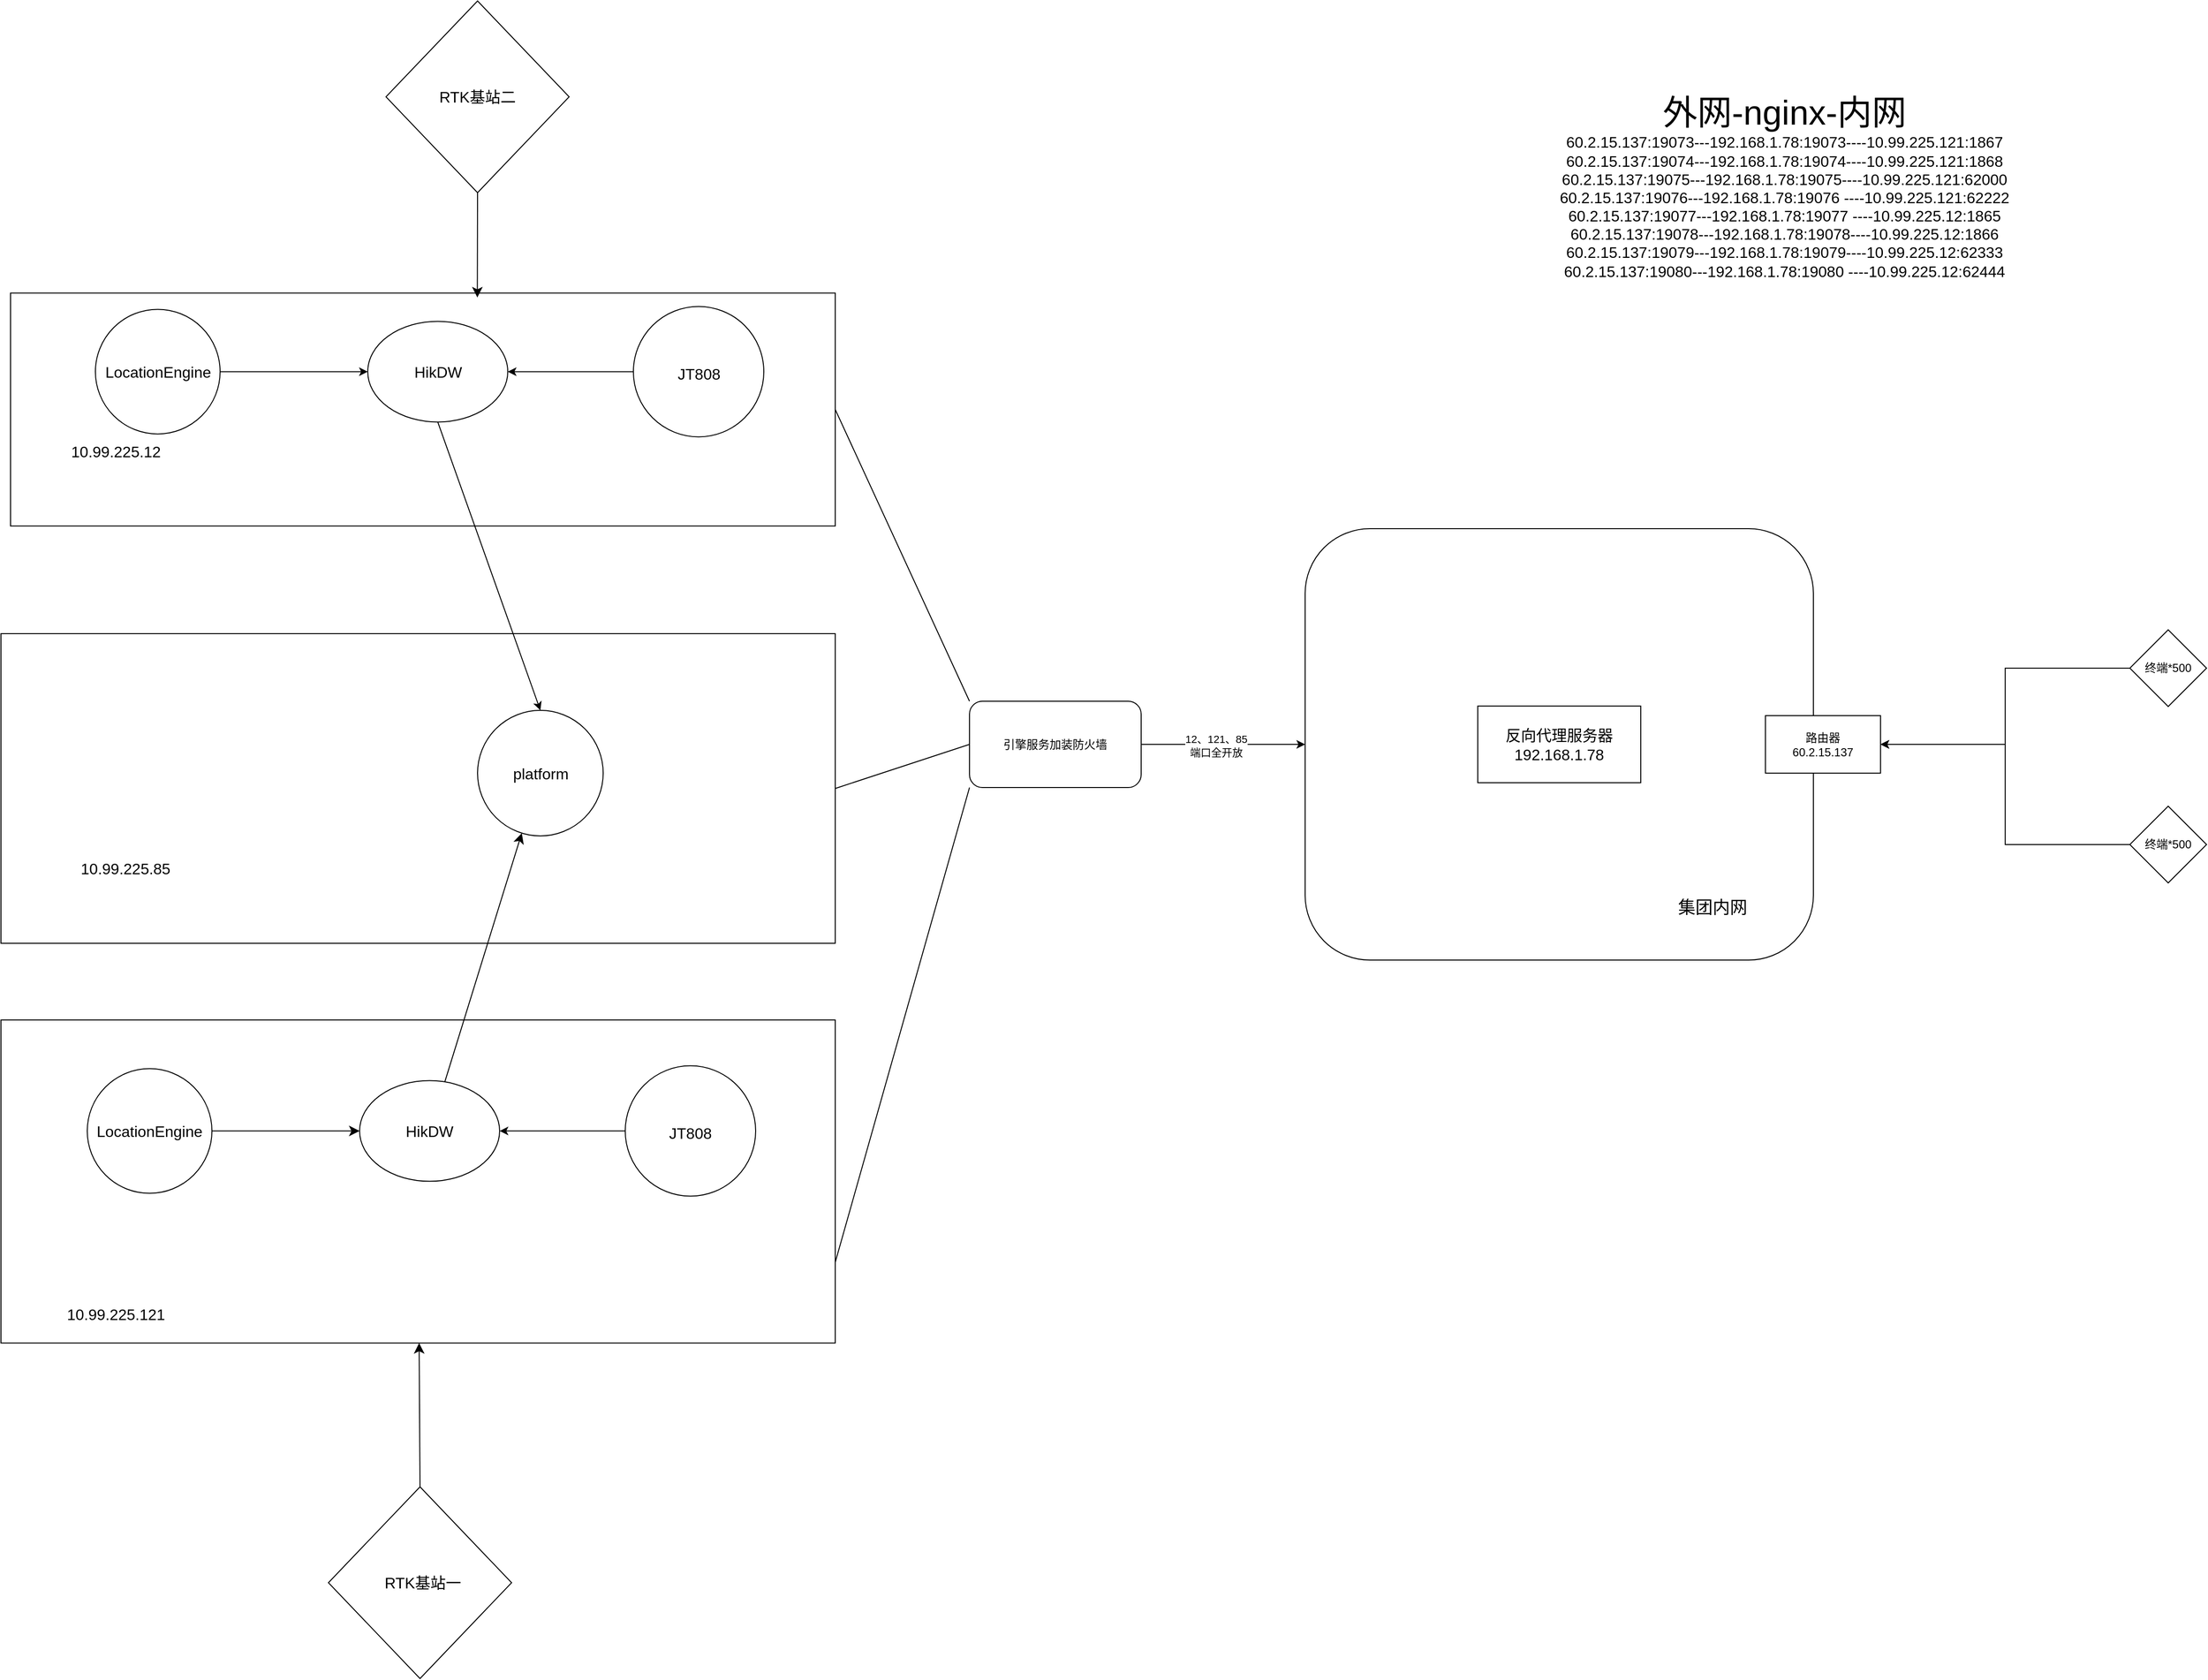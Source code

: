 <mxfile version="26.0.6">
  <diagram name="第 1 页" id="Xji4R8Udd_G-8M7TpZf_">
    <mxGraphModel dx="3000" dy="2715" grid="1" gridSize="10" guides="1" tooltips="1" connect="1" arrows="1" fold="1" page="1" pageScale="1" pageWidth="827" pageHeight="1169" math="0" shadow="0">
      <root>
        <mxCell id="0" />
        <mxCell id="1" parent="0" />
        <mxCell id="8H7HnIsIq4B1jUsHLXcl-13" value="" style="rounded=1;whiteSpace=wrap;html=1;" vertex="1" parent="1">
          <mxGeometry x="1400" y="-219.5" width="530" height="450" as="geometry" />
        </mxCell>
        <mxCell id="TXffhixDmtL6kJVbzMdP-58" value="" style="rounded=0;whiteSpace=wrap;html=1;" parent="1" vertex="1">
          <mxGeometry x="50" y="-465.3" width="860" height="243" as="geometry" />
        </mxCell>
        <mxCell id="TXffhixDmtL6kJVbzMdP-59" value="10.99.225.12" style="text;html=1;align=center;verticalAlign=middle;whiteSpace=wrap;rounded=0;fontSize=16;" parent="1" vertex="1">
          <mxGeometry x="110" y="-315.3" width="100" height="30" as="geometry" />
        </mxCell>
        <mxCell id="TXffhixDmtL6kJVbzMdP-64" value="" style="rounded=0;whiteSpace=wrap;html=1;" parent="1" vertex="1">
          <mxGeometry x="40" y="-110" width="870" height="323" as="geometry" />
        </mxCell>
        <mxCell id="TXffhixDmtL6kJVbzMdP-65" value="10.99.225.85" style="text;html=1;align=center;verticalAlign=middle;whiteSpace=wrap;rounded=0;fontSize=16;" parent="1" vertex="1">
          <mxGeometry x="120" y="120" width="100" height="30" as="geometry" />
        </mxCell>
        <mxCell id="TXffhixDmtL6kJVbzMdP-55" value="" style="rounded=0;whiteSpace=wrap;html=1;" parent="1" vertex="1">
          <mxGeometry x="1580" y="-34.5" width="170" height="80" as="geometry" />
        </mxCell>
        <mxCell id="TXffhixDmtL6kJVbzMdP-57" value="反向代理服务器&lt;br&gt;192.168.1.78" style="text;html=1;align=center;verticalAlign=middle;whiteSpace=wrap;rounded=0;fontSize=16;" parent="1" vertex="1">
          <mxGeometry x="1605" y="-9.5" width="120" height="30" as="geometry" />
        </mxCell>
        <mxCell id="TXffhixDmtL6kJVbzMdP-1" value="" style="rounded=0;whiteSpace=wrap;html=1;" parent="1" vertex="1">
          <mxGeometry x="40" y="293" width="870" height="337" as="geometry" />
        </mxCell>
        <mxCell id="TXffhixDmtL6kJVbzMdP-2" style="edgeStyle=none;curved=1;rounded=0;orthogonalLoop=1;jettySize=auto;html=1;fontSize=12;startSize=8;endSize=8;" parent="1" source="TXffhixDmtL6kJVbzMdP-4" target="TXffhixDmtL6kJVbzMdP-15" edge="1">
          <mxGeometry relative="1" as="geometry" />
        </mxCell>
        <mxCell id="TXffhixDmtL6kJVbzMdP-4" value="" style="ellipse;whiteSpace=wrap;html=1;" parent="1" vertex="1">
          <mxGeometry x="414" y="356.3" width="146" height="105" as="geometry" />
        </mxCell>
        <mxCell id="TXffhixDmtL6kJVbzMdP-9" value="HikDW" style="text;html=1;align=center;verticalAlign=middle;whiteSpace=wrap;rounded=0;fontSize=16;" parent="1" vertex="1">
          <mxGeometry x="457" y="393.8" width="60" height="30" as="geometry" />
        </mxCell>
        <mxCell id="TXffhixDmtL6kJVbzMdP-15" value="" style="ellipse;whiteSpace=wrap;html=1;aspect=fixed;" parent="1" vertex="1">
          <mxGeometry x="537" y="-30" width="131" height="131" as="geometry" />
        </mxCell>
        <mxCell id="TXffhixDmtL6kJVbzMdP-16" value="platform" style="text;html=1;align=center;verticalAlign=middle;whiteSpace=wrap;rounded=0;fontSize=16;" parent="1" vertex="1">
          <mxGeometry x="572.5" y="20.5" width="60" height="30" as="geometry" />
        </mxCell>
        <mxCell id="TXffhixDmtL6kJVbzMdP-17" style="edgeStyle=none;curved=1;rounded=0;orthogonalLoop=1;jettySize=auto;html=1;fontSize=12;startSize=8;endSize=8;" parent="1" source="TXffhixDmtL6kJVbzMdP-23" target="TXffhixDmtL6kJVbzMdP-4" edge="1">
          <mxGeometry relative="1" as="geometry" />
        </mxCell>
        <mxCell id="TXffhixDmtL6kJVbzMdP-23" value="" style="ellipse;whiteSpace=wrap;html=1;aspect=fixed;" parent="1" vertex="1">
          <mxGeometry x="130" y="343.8" width="130" height="130" as="geometry" />
        </mxCell>
        <mxCell id="TXffhixDmtL6kJVbzMdP-24" value="LocationEngine" style="text;html=1;align=center;verticalAlign=middle;whiteSpace=wrap;rounded=0;fontSize=16;" parent="1" vertex="1">
          <mxGeometry x="165" y="393.8" width="60" height="30" as="geometry" />
        </mxCell>
        <mxCell id="TXffhixDmtL6kJVbzMdP-29" value="" style="ellipse;whiteSpace=wrap;html=1;aspect=fixed;" parent="1" vertex="1">
          <mxGeometry x="691" y="340.8" width="136" height="136" as="geometry" />
        </mxCell>
        <mxCell id="TXffhixDmtL6kJVbzMdP-30" value="JT808" style="text;html=1;align=center;verticalAlign=middle;whiteSpace=wrap;rounded=0;fontSize=16;" parent="1" vertex="1">
          <mxGeometry x="729" y="395.8" width="60" height="30" as="geometry" />
        </mxCell>
        <mxCell id="TXffhixDmtL6kJVbzMdP-32" style="edgeStyle=none;curved=1;rounded=0;orthogonalLoop=1;jettySize=auto;html=1;exitX=0.5;exitY=0;exitDx=0;exitDy=0;fontSize=12;startSize=8;endSize=8;" parent="1" source="TXffhixDmtL6kJVbzMdP-34" target="TXffhixDmtL6kJVbzMdP-1" edge="1">
          <mxGeometry relative="1" as="geometry" />
        </mxCell>
        <mxCell id="TXffhixDmtL6kJVbzMdP-34" value="" style="rhombus;whiteSpace=wrap;html=1;" parent="1" vertex="1">
          <mxGeometry x="381.5" y="780" width="191" height="200" as="geometry" />
        </mxCell>
        <mxCell id="TXffhixDmtL6kJVbzMdP-35" value="RTK基站一" style="text;html=1;align=center;verticalAlign=middle;whiteSpace=wrap;rounded=0;fontSize=16;" parent="1" vertex="1">
          <mxGeometry x="430.88" y="865" width="98.25" height="30" as="geometry" />
        </mxCell>
        <mxCell id="TXffhixDmtL6kJVbzMdP-56" value="10.99.225.121" style="text;html=1;align=center;verticalAlign=middle;whiteSpace=wrap;rounded=0;fontSize=16;" parent="1" vertex="1">
          <mxGeometry x="110" y="585" width="100" height="30" as="geometry" />
        </mxCell>
        <mxCell id="TXffhixDmtL6kJVbzMdP-60" style="edgeStyle=none;curved=1;rounded=0;orthogonalLoop=1;jettySize=auto;html=1;exitX=0.5;exitY=1;exitDx=0;exitDy=0;fontSize=12;startSize=8;endSize=8;entryX=0.566;entryY=0.019;entryDx=0;entryDy=0;entryPerimeter=0;" parent="1" source="TXffhixDmtL6kJVbzMdP-62" target="TXffhixDmtL6kJVbzMdP-58" edge="1">
          <mxGeometry relative="1" as="geometry">
            <mxPoint x="1010" y="-620.0" as="targetPoint" />
          </mxGeometry>
        </mxCell>
        <mxCell id="TXffhixDmtL6kJVbzMdP-62" value="" style="rhombus;whiteSpace=wrap;html=1;" parent="1" vertex="1">
          <mxGeometry x="441.5" y="-770" width="191" height="200" as="geometry" />
        </mxCell>
        <mxCell id="TXffhixDmtL6kJVbzMdP-63" value="RTK基站二" style="text;html=1;align=center;verticalAlign=middle;whiteSpace=wrap;rounded=0;fontSize=16;" parent="1" vertex="1">
          <mxGeometry x="492.88" y="-685" width="88.25" height="30" as="geometry" />
        </mxCell>
        <mxCell id="TXffhixDmtL6kJVbzMdP-71" value="" style="endArrow=classic;html=1;rounded=0;exitX=0;exitY=0.5;exitDx=0;exitDy=0;entryX=1;entryY=0.5;entryDx=0;entryDy=0;" parent="1" source="TXffhixDmtL6kJVbzMdP-29" target="TXffhixDmtL6kJVbzMdP-4" edge="1">
          <mxGeometry width="50" height="50" relative="1" as="geometry">
            <mxPoint x="780" y="300" as="sourcePoint" />
            <mxPoint x="830" y="250" as="targetPoint" />
          </mxGeometry>
        </mxCell>
        <mxCell id="8H7HnIsIq4B1jUsHLXcl-2" value="" style="ellipse;whiteSpace=wrap;html=1;" vertex="1" parent="1">
          <mxGeometry x="422.5" y="-435.8" width="146" height="105" as="geometry" />
        </mxCell>
        <mxCell id="8H7HnIsIq4B1jUsHLXcl-3" value="HikDW" style="text;html=1;align=center;verticalAlign=middle;whiteSpace=wrap;rounded=0;fontSize=16;" vertex="1" parent="1">
          <mxGeometry x="465.5" y="-398.3" width="60" height="30" as="geometry" />
        </mxCell>
        <mxCell id="8H7HnIsIq4B1jUsHLXcl-4" value="" style="ellipse;whiteSpace=wrap;html=1;aspect=fixed;" vertex="1" parent="1">
          <mxGeometry x="138.5" y="-448.3" width="130" height="130" as="geometry" />
        </mxCell>
        <mxCell id="8H7HnIsIq4B1jUsHLXcl-5" value="LocationEngine" style="text;html=1;align=center;verticalAlign=middle;whiteSpace=wrap;rounded=0;fontSize=16;" vertex="1" parent="1">
          <mxGeometry x="173.5" y="-398.3" width="60" height="30" as="geometry" />
        </mxCell>
        <mxCell id="8H7HnIsIq4B1jUsHLXcl-6" value="" style="ellipse;whiteSpace=wrap;html=1;aspect=fixed;" vertex="1" parent="1">
          <mxGeometry x="699.5" y="-451.3" width="136" height="136" as="geometry" />
        </mxCell>
        <mxCell id="8H7HnIsIq4B1jUsHLXcl-7" value="JT808" style="text;html=1;align=center;verticalAlign=middle;whiteSpace=wrap;rounded=0;fontSize=16;" vertex="1" parent="1">
          <mxGeometry x="737.5" y="-396.3" width="60" height="30" as="geometry" />
        </mxCell>
        <mxCell id="8H7HnIsIq4B1jUsHLXcl-8" value="" style="endArrow=classic;html=1;rounded=0;exitX=1;exitY=0.5;exitDx=0;exitDy=0;entryX=0;entryY=0.5;entryDx=0;entryDy=0;" edge="1" parent="1" source="8H7HnIsIq4B1jUsHLXcl-4" target="8H7HnIsIq4B1jUsHLXcl-2">
          <mxGeometry width="50" height="50" relative="1" as="geometry">
            <mxPoint x="830" y="-300" as="sourcePoint" />
            <mxPoint x="880" y="-350" as="targetPoint" />
          </mxGeometry>
        </mxCell>
        <mxCell id="8H7HnIsIq4B1jUsHLXcl-9" value="" style="endArrow=classic;html=1;rounded=0;exitX=0;exitY=0.5;exitDx=0;exitDy=0;entryX=1;entryY=0.5;entryDx=0;entryDy=0;" edge="1" parent="1" source="8H7HnIsIq4B1jUsHLXcl-6" target="8H7HnIsIq4B1jUsHLXcl-2">
          <mxGeometry width="50" height="50" relative="1" as="geometry">
            <mxPoint x="710" y="-570" as="sourcePoint" />
            <mxPoint x="760" y="-620" as="targetPoint" />
          </mxGeometry>
        </mxCell>
        <mxCell id="8H7HnIsIq4B1jUsHLXcl-10" value="" style="endArrow=classic;html=1;rounded=0;exitX=0.5;exitY=1;exitDx=0;exitDy=0;entryX=0.5;entryY=0;entryDx=0;entryDy=0;" edge="1" parent="1" source="8H7HnIsIq4B1jUsHLXcl-2" target="TXffhixDmtL6kJVbzMdP-15">
          <mxGeometry width="50" height="50" relative="1" as="geometry">
            <mxPoint x="350" y="-150" as="sourcePoint" />
            <mxPoint x="400" y="-200" as="targetPoint" />
          </mxGeometry>
        </mxCell>
        <mxCell id="8H7HnIsIq4B1jUsHLXcl-12" value="&lt;font style=&quot;font-size: 18px;&quot;&gt;集团内网&lt;/font&gt;" style="text;html=1;align=center;verticalAlign=middle;whiteSpace=wrap;rounded=0;" vertex="1" parent="1">
          <mxGeometry x="1760" y="145.5" width="130" height="60" as="geometry" />
        </mxCell>
        <mxCell id="8H7HnIsIq4B1jUsHLXcl-14" value="路由器&lt;div&gt;60.2.15.137&lt;/div&gt;" style="rounded=0;whiteSpace=wrap;html=1;" vertex="1" parent="1">
          <mxGeometry x="1880" y="-24.5" width="120" height="60" as="geometry" />
        </mxCell>
        <mxCell id="8H7HnIsIq4B1jUsHLXcl-15" value="&lt;div&gt;&lt;font style=&quot;font-size: 36px;&quot;&gt;外网-nginx-内网&lt;/font&gt;&lt;/div&gt;&lt;div&gt;&lt;font size=&quot;3&quot; style=&quot;&quot;&gt;60.2.15.137:19073---192.168.1.78:19073----10.99.225.121:1867&lt;/font&gt;&lt;/div&gt;&lt;div&gt;&lt;font size=&quot;3&quot;&gt;60.2.15.137:19074---192.168.1.78:19074----10.99.225.121:1868&lt;/font&gt;&lt;/div&gt;&lt;div&gt;&lt;font size=&quot;3&quot;&gt;60.2.15.137:19075---192.168.1.78:19075----10.99.225.121:62000&lt;/font&gt;&lt;/div&gt;&lt;div&gt;&lt;font size=&quot;3&quot;&gt;60.2.15.137:19076---192.168.1.78:19076 ----10.99.225.121:62222&lt;/font&gt;&lt;/div&gt;&lt;div&gt;&lt;font size=&quot;3&quot;&gt;60.2.15.137:19077---192.168.1.78:19077 ----10.99.225.12:1865&lt;/font&gt;&lt;/div&gt;&lt;div&gt;&lt;font size=&quot;3&quot;&gt;60.2.15.137:19078---192.168.1.78:19078----10.99.225.12:1866&lt;/font&gt;&lt;/div&gt;&lt;div&gt;&lt;font size=&quot;3&quot;&gt;60.2.15.137:19079---192.168.1.78:19079----10.99.225.12:62333&lt;/font&gt;&lt;/div&gt;&lt;div&gt;&lt;font size=&quot;3&quot;&gt;60.2.15.137:19080---192.168.1.78:19080 ----10.99.225.12:62444&lt;/font&gt;&lt;/div&gt;" style="text;html=1;align=center;verticalAlign=middle;whiteSpace=wrap;rounded=0;" vertex="1" parent="1">
          <mxGeometry x="1480" y="-689.3" width="840" height="224" as="geometry" />
        </mxCell>
        <mxCell id="8H7HnIsIq4B1jUsHLXcl-16" value="引擎服务加装防火墙" style="rounded=1;whiteSpace=wrap;html=1;" vertex="1" parent="1">
          <mxGeometry x="1050" y="-39.5" width="179" height="90" as="geometry" />
        </mxCell>
        <mxCell id="8H7HnIsIq4B1jUsHLXcl-17" value="" style="endArrow=none;html=1;rounded=0;exitX=1;exitY=0.5;exitDx=0;exitDy=0;entryX=0;entryY=0;entryDx=0;entryDy=0;" edge="1" parent="1" source="TXffhixDmtL6kJVbzMdP-58" target="8H7HnIsIq4B1jUsHLXcl-16">
          <mxGeometry width="50" height="50" relative="1" as="geometry">
            <mxPoint x="980" y="-280" as="sourcePoint" />
            <mxPoint x="1030" y="-330" as="targetPoint" />
          </mxGeometry>
        </mxCell>
        <mxCell id="8H7HnIsIq4B1jUsHLXcl-18" value="" style="endArrow=none;html=1;rounded=0;exitX=1;exitY=0.5;exitDx=0;exitDy=0;entryX=0;entryY=0.5;entryDx=0;entryDy=0;" edge="1" parent="1" source="TXffhixDmtL6kJVbzMdP-64" target="8H7HnIsIq4B1jUsHLXcl-16">
          <mxGeometry width="50" height="50" relative="1" as="geometry">
            <mxPoint x="1110" y="220" as="sourcePoint" />
            <mxPoint x="1160" y="170" as="targetPoint" />
          </mxGeometry>
        </mxCell>
        <mxCell id="8H7HnIsIq4B1jUsHLXcl-19" value="" style="endArrow=none;html=1;rounded=0;exitX=1;exitY=0.75;exitDx=0;exitDy=0;entryX=0;entryY=1;entryDx=0;entryDy=0;" edge="1" parent="1" source="TXffhixDmtL6kJVbzMdP-1" target="8H7HnIsIq4B1jUsHLXcl-16">
          <mxGeometry width="50" height="50" relative="1" as="geometry">
            <mxPoint x="1110" y="430" as="sourcePoint" />
            <mxPoint x="1160" y="380" as="targetPoint" />
          </mxGeometry>
        </mxCell>
        <mxCell id="8H7HnIsIq4B1jUsHLXcl-20" value="" style="endArrow=classic;html=1;rounded=0;exitX=1;exitY=0.5;exitDx=0;exitDy=0;entryX=0;entryY=0.5;entryDx=0;entryDy=0;" edge="1" parent="1" source="8H7HnIsIq4B1jUsHLXcl-16" target="8H7HnIsIq4B1jUsHLXcl-13">
          <mxGeometry width="50" height="50" relative="1" as="geometry">
            <mxPoint x="1130" y="-180" as="sourcePoint" />
            <mxPoint x="1180" y="-230" as="targetPoint" />
          </mxGeometry>
        </mxCell>
        <mxCell id="8H7HnIsIq4B1jUsHLXcl-21" value="12、121、85&lt;br&gt;端口全开放" style="edgeLabel;html=1;align=center;verticalAlign=middle;resizable=0;points=[];" vertex="1" connectable="0" parent="8H7HnIsIq4B1jUsHLXcl-20">
          <mxGeometry x="-0.104" y="-1" relative="1" as="geometry">
            <mxPoint x="1" as="offset" />
          </mxGeometry>
        </mxCell>
        <mxCell id="8H7HnIsIq4B1jUsHLXcl-25" style="edgeStyle=orthogonalEdgeStyle;rounded=0;orthogonalLoop=1;jettySize=auto;html=1;exitX=0;exitY=0.5;exitDx=0;exitDy=0;entryX=1;entryY=0.5;entryDx=0;entryDy=0;" edge="1" parent="1" source="8H7HnIsIq4B1jUsHLXcl-22" target="8H7HnIsIq4B1jUsHLXcl-14">
          <mxGeometry relative="1" as="geometry" />
        </mxCell>
        <mxCell id="8H7HnIsIq4B1jUsHLXcl-22" value="终端*500" style="rhombus;whiteSpace=wrap;html=1;" vertex="1" parent="1">
          <mxGeometry x="2260" y="-114" width="80" height="80" as="geometry" />
        </mxCell>
        <mxCell id="8H7HnIsIq4B1jUsHLXcl-24" style="edgeStyle=orthogonalEdgeStyle;rounded=0;orthogonalLoop=1;jettySize=auto;html=1;exitX=0;exitY=0.5;exitDx=0;exitDy=0;entryX=1;entryY=0.5;entryDx=0;entryDy=0;" edge="1" parent="1" source="8H7HnIsIq4B1jUsHLXcl-23" target="8H7HnIsIq4B1jUsHLXcl-14">
          <mxGeometry relative="1" as="geometry" />
        </mxCell>
        <mxCell id="8H7HnIsIq4B1jUsHLXcl-23" value="终端*500" style="rhombus;whiteSpace=wrap;html=1;" vertex="1" parent="1">
          <mxGeometry x="2260" y="70" width="80" height="80" as="geometry" />
        </mxCell>
      </root>
    </mxGraphModel>
  </diagram>
</mxfile>

